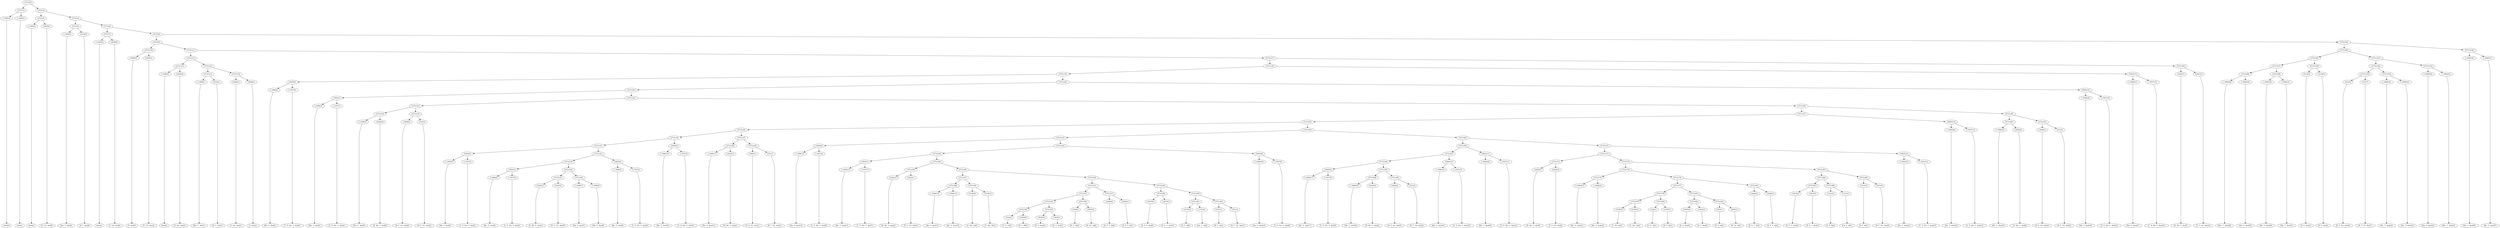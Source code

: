 digraph sample{
"L-1985(0)"->"[Ais](0)"
"L-1985(1)"->"[Ais](1)"
"L5721(1)"->"L-1985(0)"
"L5721(1)"->"L-1985(1)"
"L-1985(2)"->"[Ais](2)"
"L2839(0)"->"[F  Gis  Ais](0)"
"L5721(3)"->"L-1985(2)"
"L5721(3)"->"L2839(0)"
"L-1896(0)"->"[Dis  G  Ais](0)"
"L4154(0)"->"[D  F  Ais](0)"
"L5721(5)"->"L-1896(0)"
"L5721(5)"->"L4154(0)"
"L-1985(3)"->"[Ais](3)"
"L2838(0)"->"[C  Gis  Ais](0)"
"L5721(7)"->"L-1985(3)"
"L5721(7)"->"L2838(0)"
"L4984(0)"->"[G  Ais](0)"
"L2839(1)"->"[F  Gis  Ais](1)"
"L5721(10)"->"L4984(0)"
"L5721(10)"->"L2839(1)"
"L-1985(4)"->"[Ais](4)"
"L2839(2)"->"[F  Gis  Ais](2)"
"L5721(13)"->"L-1985(4)"
"L5721(13)"->"L2839(2)"
"L-1896(1)"->"[Dis  G  Ais](1)"
"L4154(1)"->"[D  F  Ais](1)"
"L5721(15)"->"L-1896(1)"
"L5721(15)"->"L4154(1)"
"L2838(1)"->"[C  Gis  Ais](1)"
"L4984(1)"->"[G  Ais](1)"
"L5721(16)"->"L2838(1)"
"L5721(16)"->"L4984(1)"
"L5721(14)"->"L5721(15)"
"L5721(14)"->"L5721(16)"
"L5721(12)"->"L5721(13)"
"L5721(12)"->"L5721(14)"
"L-1896(2)"->"[Dis  G  Ais](2)"
"L-1957(0)"->"[C  D  Dis  G  Ais](0)"
"L5605(0)"->"L-1896(2)"
"L5605(0)"->"L-1957(0)"
"L-1896(3)"->"[Dis  G  Ais](3)"
"L-1957(1)"->"[C  D  Dis  G  Ais](1)"
"L5605(1)"->"L-1896(3)"
"L5605(1)"->"L-1957(1)"
"L-1896(4)"->"[Dis  G  Ais](4)"
"L4262(0)"->"[D  Dis  G  Ais](0)"
"L5721(24)"->"L-1896(4)"
"L5721(24)"->"L4262(0)"
"L3606(0)"->"[D  E  Gis  Ais](0)"
"L521(0)"->"[D  F  Gis  Ais](0)"
"L5721(25)"->"L3606(0)"
"L5721(25)"->"L521(0)"
"L5721(23)"->"L5721(24)"
"L5721(23)"->"L5721(25)"
"L-1896(5)"->"[Dis  G  Ais](5)"
"L-1957(2)"->"[C  D  Dis  G  Ais](2)"
"L5605(2)"->"L-1896(5)"
"L5605(2)"->"L-1957(2)"
"L-1896(6)"->"[Dis  G  Ais](6)"
"L-1957(3)"->"[C  D  Dis  G  Ais](3)"
"L5605(3)"->"L-1896(6)"
"L5605(3)"->"L-1957(3)"
"L4262(1)"->"[D  Dis  G  Ais](1)"
"L2923(0)"->"[F  G  Gis  Ais](0)"
"L5721(35)"->"L4262(1)"
"L5721(35)"->"L2923(0)"
"L-1896(7)"->"[Dis  G  Ais](7)"
"L-1896(8)"->"[Dis  G  Ais](8)"
"L5721(36)"->"L-1896(7)"
"L5721(36)"->"L-1896(8)"
"L5721(34)"->"L5721(35)"
"L5721(34)"->"L5721(36)"
"L5721(33)"->"L5605(3)"
"L5721(33)"->"L5721(34)"
"L-1896(9)"->"[Dis  G  Ais](9)"
"L-1957(4)"->"[C  D  Dis  G  Ais](4)"
"L5605(4)"->"L-1896(9)"
"L5605(4)"->"L-1957(4)"
"L5721(32)"->"L5721(33)"
"L5721(32)"->"L5605(4)"
"L5721(31)"->"L5605(2)"
"L5721(31)"->"L5721(32)"
"L-1896(10)"->"[Dis  G  Ais](10)"
"L-1957(5)"->"[C  D  Dis  G  Ais](5)"
"L5605(5)"->"L-1896(10)"
"L5605(5)"->"L-1957(5)"
"L5721(30)"->"L5721(31)"
"L5721(30)"->"L5605(5)"
"L-1896(11)"->"[Dis  G  Ais](11)"
"L4262(2)"->"[D  Dis  G  Ais](2)"
"L5721(38)"->"L-1896(11)"
"L5721(38)"->"L4262(2)"
"L3606(1)"->"[D  E  Gis  Ais](1)"
"L521(1)"->"[D  F  Gis  Ais](1)"
"L5721(39)"->"L3606(1)"
"L5721(39)"->"L521(1)"
"L5721(37)"->"L5721(38)"
"L5721(37)"->"L5721(39)"
"L5721(29)"->"L5721(30)"
"L5721(29)"->"L5721(37)"
"L-1896(12)"->"[Dis  G  Ais](12)"
"L-1957(6)"->"[C  D  Dis  G  Ais](6)"
"L5605(6)"->"L-1896(12)"
"L5605(6)"->"L-1957(6)"
"L-1896(13)"->"[Dis  G  Ais](13)"
"L-1957(7)"->"[C  D  Dis  G  Ais](7)"
"L5605(7)"->"L-1896(13)"
"L5605(7)"->"L-1957(7)"
"L4262(3)"->"[D  Dis  G  Ais](3)"
"L2923(1)"->"[F  G  Gis  Ais](1)"
"L5721(45)"->"L4262(3)"
"L5721(45)"->"L2923(1)"
"L-1896(14)"->"[Dis  G  Ais](14)"
"L-1896(15)"->"[Dis  G  Ais](15)"
"L5721(48)"->"L-1896(14)"
"L5721(48)"->"L-1896(15)"
"L5190(0)"->"[C  Dis  G](0)"
"L5190(1)"->"[C  Dis  G](1)"
"L5721(49)"->"L5190(0)"
"L5721(49)"->"L5190(1)"
"L5721(47)"->"L5721(48)"
"L5721(47)"->"L5721(49)"
"L524(0)"->"[C  D  G](0)"
"L2350(0)"->"[D  G  B](0)"
"L5721(54)"->"L524(0)"
"L5721(54)"->"L2350(0)"
"L3635(0)"->"[D  G  Ais](0)"
"L3635(1)"->"[D  G  Ais](1)"
"L5721(55)"->"L3635(0)"
"L5721(55)"->"L3635(1)"
"L5721(53)"->"L5721(54)"
"L5721(53)"->"L5721(55)"
"L563(0)"->"[D  G  A](0)"
"L4935(0)"->"[D  Fis  A](0)"
"L5721(56)"->"L563(0)"
"L5721(56)"->"L4935(0)"
"L5721(52)"->"L5721(53)"
"L5721(52)"->"L5721(56)"
"L4266(0)"->"[D  E  F  A](0)"
"L4266(1)"->"[D  E  F  A](1)"
"L5721(57)"->"L4266(0)"
"L5721(57)"->"L4266(1)"
"L5721(51)"->"L5721(52)"
"L5721(51)"->"L5721(57)"
"L3670(0)"->"[D  E  G  Ais](0)"
"L3670(1)"->"[D  E  G  Ais](1)"
"L5721(59)"->"L3670(0)"
"L5721(59)"->"L3670(1)"
"L2312(0)"->"[D  F  A](0)"
"L1312(0)"->"[Cis  E  A](0)"
"L5721(61)"->"L2312(0)"
"L5721(61)"->"L1312(0)"
"L2312(1)"->"[D  F  A](1)"
"L521(2)"->"[D  F  Gis  Ais](2)"
"L5721(62)"->"L2312(1)"
"L5721(62)"->"L521(2)"
"L5721(60)"->"L5721(61)"
"L5721(60)"->"L5721(62)"
"L5721(58)"->"L5721(59)"
"L5721(58)"->"L5721(60)"
"L5721(50)"->"L5721(51)"
"L5721(50)"->"L5721(58)"
"L5721(46)"->"L5721(47)"
"L5721(46)"->"L5721(50)"
"L5721(44)"->"L5721(45)"
"L5721(44)"->"L5721(46)"
"L5721(43)"->"L5605(7)"
"L5721(43)"->"L5721(44)"
"L-1896(16)"->"[Dis  G  Ais](16)"
"L-1957(8)"->"[C  D  Dis  G  Ais](8)"
"L5605(8)"->"L-1896(16)"
"L5605(8)"->"L-1957(8)"
"L5721(42)"->"L5721(43)"
"L5721(42)"->"L5605(8)"
"L5721(41)"->"L5605(6)"
"L5721(41)"->"L5721(42)"
"L-1896(17)"->"[Dis  G  Ais](17)"
"L-1957(9)"->"[C  D  Dis  G  Ais](9)"
"L5605(9)"->"L-1896(17)"
"L5605(9)"->"L-1957(9)"
"L-1896(18)"->"[Dis  G  Ais](18)"
"L4262(4)"->"[D  Dis  G  Ais](4)"
"L5721(68)"->"L-1896(18)"
"L5721(68)"->"L4262(4)"
"L3606(2)"->"[D  E  Gis  Ais](2)"
"L521(3)"->"[D  F  Gis  Ais](3)"
"L5721(69)"->"L3606(2)"
"L5721(69)"->"L521(3)"
"L5721(67)"->"L5721(68)"
"L5721(67)"->"L5721(69)"
"L5721(66)"->"L5605(9)"
"L5721(66)"->"L5721(67)"
"L-1896(19)"->"[Dis  G  Ais](19)"
"L-1957(10)"->"[C  D  Dis  G  Ais](10)"
"L5605(10)"->"L-1896(19)"
"L5605(10)"->"L-1957(10)"
"L5721(65)"->"L5721(66)"
"L5721(65)"->"L5605(10)"
"L-1896(20)"->"[Dis  G  Ais](20)"
"L-1957(11)"->"[C  D  Dis  G  Ais](11)"
"L5605(11)"->"L-1896(20)"
"L5605(11)"->"L-1957(11)"
"L5721(64)"->"L5721(65)"
"L5721(64)"->"L5605(11)"
"L4262(5)"->"[D  Dis  G  Ais](5)"
"L2923(2)"->"[F  G  Gis  Ais](2)"
"L5721(72)"->"L4262(5)"
"L5721(72)"->"L2923(2)"
"L-1896(21)"->"[Dis  G  Ais](21)"
"L-1896(22)"->"[Dis  G  Ais](22)"
"L5721(75)"->"L-1896(21)"
"L5721(75)"->"L-1896(22)"
"L5190(2)"->"[C  Dis  G](2)"
"L5190(3)"->"[C  Dis  G](3)"
"L5721(79)"->"L5190(2)"
"L5721(79)"->"L5190(3)"
"L524(1)"->"[C  D  G](1)"
"L2350(1)"->"[D  G  B](1)"
"L5721(80)"->"L524(1)"
"L5721(80)"->"L2350(1)"
"L5721(78)"->"L5721(79)"
"L5721(78)"->"L5721(80)"
"L3635(2)"->"[D  G  Ais](2)"
"L3635(3)"->"[D  G  Ais](3)"
"L5721(82)"->"L3635(2)"
"L5721(82)"->"L3635(3)"
"L563(1)"->"[D  G  A](1)"
"L4935(1)"->"[D  Fis  A](1)"
"L5721(83)"->"L563(1)"
"L5721(83)"->"L4935(1)"
"L5721(81)"->"L5721(82)"
"L5721(81)"->"L5721(83)"
"L5721(77)"->"L5721(78)"
"L5721(77)"->"L5721(81)"
"L4266(2)"->"[D  E  F  A](2)"
"L4266(3)"->"[D  E  F  A](3)"
"L5721(84)"->"L4266(2)"
"L5721(84)"->"L4266(3)"
"L5721(76)"->"L5721(77)"
"L5721(76)"->"L5721(84)"
"L5721(74)"->"L5721(75)"
"L5721(74)"->"L5721(76)"
"L3670(2)"->"[D  E  G  Ais](2)"
"L3670(3)"->"[D  E  G  Ais](3)"
"L5721(87)"->"L3670(2)"
"L5721(87)"->"L3670(3)"
"L2312(2)"->"[D  F  A](2)"
"L1312(1)"->"[Cis  E  A](1)"
"L5721(88)"->"L2312(2)"
"L5721(88)"->"L1312(1)"
"L5721(86)"->"L5721(87)"
"L5721(86)"->"L5721(88)"
"L2312(3)"->"[D  F  A](3)"
"L521(4)"->"[D  F  Gis  Ais](4)"
"L5721(89)"->"L2312(3)"
"L5721(89)"->"L521(4)"
"L5721(85)"->"L5721(86)"
"L5721(85)"->"L5721(89)"
"L5721(73)"->"L5721(74)"
"L5721(73)"->"L5721(85)"
"L5721(71)"->"L5721(72)"
"L5721(71)"->"L5721(73)"
"L-1896(23)"->"[Dis  G  Ais](23)"
"L-1957(12)"->"[C  D  Dis  G  Ais](12)"
"L5605(12)"->"L-1896(23)"
"L5605(12)"->"L-1957(12)"
"L5721(70)"->"L5721(71)"
"L5721(70)"->"L5605(12)"
"L5721(63)"->"L5721(64)"
"L5721(63)"->"L5721(70)"
"L5721(40)"->"L5721(41)"
"L5721(40)"->"L5721(63)"
"L5721(28)"->"L5721(29)"
"L5721(28)"->"L5721(40)"
"L-1896(24)"->"[Dis  G  Ais](24)"
"L-1957(13)"->"[C  D  Dis  G  Ais](13)"
"L5605(13)"->"L-1896(24)"
"L5605(13)"->"L-1957(13)"
"L5721(27)"->"L5721(28)"
"L5721(27)"->"L5605(13)"
"L-1896(25)"->"[Dis  G  Ais](25)"
"L4262(6)"->"[D  Dis  G  Ais](6)"
"L5721(91)"->"L-1896(25)"
"L5721(91)"->"L4262(6)"
"L3606(3)"->"[D  E  Gis  Ais](3)"
"L521(5)"->"[D  F  Gis  Ais](5)"
"L5721(92)"->"L3606(3)"
"L5721(92)"->"L521(5)"
"L5721(90)"->"L5721(91)"
"L5721(90)"->"L5721(92)"
"L5721(26)"->"L5721(27)"
"L5721(26)"->"L5721(90)"
"L5721(22)"->"L5721(23)"
"L5721(22)"->"L5721(26)"
"L5721(21)"->"L5605(1)"
"L5721(21)"->"L5721(22)"
"L-1896(26)"->"[Dis  G  Ais](26)"
"L-1957(14)"->"[C  D  Dis  G  Ais](14)"
"L5605(14)"->"L-1896(26)"
"L5605(14)"->"L-1957(14)"
"L5721(20)"->"L5721(21)"
"L5721(20)"->"L5605(14)"
"L5721(19)"->"L5605(0)"
"L5721(19)"->"L5721(20)"
"L-1896(27)"->"[Dis  G  Ais](27)"
"L-1957(15)"->"[C  D  Dis  G  Ais](15)"
"L5605(15)"->"L-1896(27)"
"L5605(15)"->"L-1957(15)"
"L5721(18)"->"L5721(19)"
"L5721(18)"->"L5605(15)"
"L4262(7)"->"[D  Dis  G  Ais](7)"
"L2923(3)"->"[F  G  Gis  Ais](3)"
"L5721(93)"->"L4262(7)"
"L5721(93)"->"L2923(3)"
"L5721(17)"->"L5721(18)"
"L5721(17)"->"L5721(93)"
"L5721(11)"->"L5721(12)"
"L5721(11)"->"L5721(17)"
"L5721(9)"->"L5721(10)"
"L5721(9)"->"L5721(11)"
"L-1896(28)"->"[Dis  G  Ais](28)"
"L-1896(29)"->"[Dis  G  Ais](29)"
"L5721(98)"->"L-1896(28)"
"L5721(98)"->"L-1896(29)"
"L-1896(30)"->"[Dis  G  Ais](30)"
"L-1896(31)"->"[Dis  G  Ais](31)"
"L5721(99)"->"L-1896(30)"
"L5721(99)"->"L-1896(31)"
"L5721(97)"->"L5721(98)"
"L5721(97)"->"L5721(99)"
"L4154(2)"->"[D  F  Ais](2)"
"L4154(3)"->"[D  F  Ais](3)"
"L5721(100)"->"L4154(2)"
"L5721(100)"->"L4154(3)"
"L5721(96)"->"L5721(97)"
"L5721(96)"->"L5721(100)"
"L521(6)"->"[D  F  Gis  Ais](6)"
"L521(7)"->"[D  F  Gis  Ais](7)"
"L5721(103)"->"L521(6)"
"L5721(103)"->"L521(7)"
"L-1896(32)"->"[Dis  G  Ais](32)"
"L-1896(33)"->"[Dis  G  Ais](33)"
"L5721(104)"->"L-1896(32)"
"L5721(104)"->"L-1896(33)"
"L5721(102)"->"L5721(103)"
"L5721(102)"->"L5721(104)"
"L-1896(34)"->"[Dis  G  Ais](34)"
"L-1896(35)"->"[Dis  G  Ais](35)"
"L5721(105)"->"L-1896(34)"
"L5721(105)"->"L-1896(35)"
"L5721(101)"->"L5721(102)"
"L5721(101)"->"L5721(105)"
"L5721(95)"->"L5721(96)"
"L5721(95)"->"L5721(101)"
"L-1896(36)"->"[Dis  G  Ais](36)"
"L-1896(37)"->"[Dis  G  Ais](37)"
"L5721(106)"->"L-1896(36)"
"L5721(106)"->"L-1896(37)"
"L5721(94)"->"L5721(95)"
"L5721(94)"->"L5721(106)"
"L5721(8)"->"L5721(9)"
"L5721(8)"->"L5721(94)"
"L5721(6)"->"L5721(7)"
"L5721(6)"->"L5721(8)"
"L5721(4)"->"L5721(5)"
"L5721(4)"->"L5721(6)"
"L5721(2)"->"L5721(3)"
"L5721(2)"->"L5721(4)"
"L5721(0)"->"L5721(1)"
"L5721(0)"->"L5721(2)"
{rank = min; "L5721(0)"}
{rank = same; "L5721(1)"; "L5721(2)";}
{rank = same; "L-1985(0)"; "L-1985(1)"; "L5721(3)"; "L5721(4)";}
{rank = same; "L-1985(2)"; "L2839(0)"; "L5721(5)"; "L5721(6)";}
{rank = same; "L-1896(0)"; "L4154(0)"; "L5721(7)"; "L5721(8)";}
{rank = same; "L-1985(3)"; "L2838(0)"; "L5721(9)"; "L5721(94)";}
{rank = same; "L5721(10)"; "L5721(11)"; "L5721(95)"; "L5721(106)";}
{rank = same; "L4984(0)"; "L2839(1)"; "L5721(12)"; "L5721(17)"; "L5721(96)"; "L5721(101)"; "L-1896(36)"; "L-1896(37)";}
{rank = same; "L5721(13)"; "L5721(14)"; "L5721(18)"; "L5721(93)"; "L5721(97)"; "L5721(100)"; "L5721(102)"; "L5721(105)";}
{rank = same; "L-1985(4)"; "L2839(2)"; "L5721(15)"; "L5721(16)"; "L5721(19)"; "L5605(15)"; "L4262(7)"; "L2923(3)"; "L5721(98)"; "L5721(99)"; "L4154(2)"; "L4154(3)"; "L5721(103)"; "L5721(104)"; "L-1896(34)"; "L-1896(35)";}
{rank = same; "L-1896(1)"; "L4154(1)"; "L2838(1)"; "L4984(1)"; "L5605(0)"; "L5721(20)"; "L-1896(27)"; "L-1957(15)"; "L-1896(28)"; "L-1896(29)"; "L-1896(30)"; "L-1896(31)"; "L521(6)"; "L521(7)"; "L-1896(32)"; "L-1896(33)";}
{rank = same; "L-1896(2)"; "L-1957(0)"; "L5721(21)"; "L5605(14)";}
{rank = same; "L5605(1)"; "L5721(22)"; "L-1896(26)"; "L-1957(14)";}
{rank = same; "L-1896(3)"; "L-1957(1)"; "L5721(23)"; "L5721(26)";}
{rank = same; "L5721(24)"; "L5721(25)"; "L5721(27)"; "L5721(90)";}
{rank = same; "L-1896(4)"; "L4262(0)"; "L3606(0)"; "L521(0)"; "L5721(28)"; "L5605(13)"; "L5721(91)"; "L5721(92)";}
{rank = same; "L5721(29)"; "L5721(40)"; "L-1896(24)"; "L-1957(13)"; "L-1896(25)"; "L4262(6)"; "L3606(3)"; "L521(5)";}
{rank = same; "L5721(30)"; "L5721(37)"; "L5721(41)"; "L5721(63)";}
{rank = same; "L5721(31)"; "L5605(5)"; "L5721(38)"; "L5721(39)"; "L5605(6)"; "L5721(42)"; "L5721(64)"; "L5721(70)";}
{rank = same; "L5605(2)"; "L5721(32)"; "L-1896(10)"; "L-1957(5)"; "L-1896(11)"; "L4262(2)"; "L3606(1)"; "L521(1)"; "L-1896(12)"; "L-1957(6)"; "L5721(43)"; "L5605(8)"; "L5721(65)"; "L5605(11)"; "L5721(71)"; "L5605(12)";}
{rank = same; "L-1896(5)"; "L-1957(2)"; "L5721(33)"; "L5605(4)"; "L5605(7)"; "L5721(44)"; "L-1896(16)"; "L-1957(8)"; "L5721(66)"; "L5605(10)"; "L-1896(20)"; "L-1957(11)"; "L5721(72)"; "L5721(73)"; "L-1896(23)"; "L-1957(12)";}
{rank = same; "L5605(3)"; "L5721(34)"; "L-1896(9)"; "L-1957(4)"; "L-1896(13)"; "L-1957(7)"; "L5721(45)"; "L5721(46)"; "L5605(9)"; "L5721(67)"; "L-1896(19)"; "L-1957(10)"; "L4262(5)"; "L2923(2)"; "L5721(74)"; "L5721(85)";}
{rank = same; "L-1896(6)"; "L-1957(3)"; "L5721(35)"; "L5721(36)"; "L4262(3)"; "L2923(1)"; "L5721(47)"; "L5721(50)"; "L-1896(17)"; "L-1957(9)"; "L5721(68)"; "L5721(69)"; "L5721(75)"; "L5721(76)"; "L5721(86)"; "L5721(89)";}
{rank = same; "L4262(1)"; "L2923(0)"; "L-1896(7)"; "L-1896(8)"; "L5721(48)"; "L5721(49)"; "L5721(51)"; "L5721(58)"; "L-1896(18)"; "L4262(4)"; "L3606(2)"; "L521(3)"; "L-1896(21)"; "L-1896(22)"; "L5721(77)"; "L5721(84)"; "L5721(87)"; "L5721(88)"; "L2312(3)"; "L521(4)";}
{rank = same; "L-1896(14)"; "L-1896(15)"; "L5190(0)"; "L5190(1)"; "L5721(52)"; "L5721(57)"; "L5721(59)"; "L5721(60)"; "L5721(78)"; "L5721(81)"; "L4266(2)"; "L4266(3)"; "L3670(2)"; "L3670(3)"; "L2312(2)"; "L1312(1)";}
{rank = same; "L5721(53)"; "L5721(56)"; "L4266(0)"; "L4266(1)"; "L3670(0)"; "L3670(1)"; "L5721(61)"; "L5721(62)"; "L5721(79)"; "L5721(80)"; "L5721(82)"; "L5721(83)";}
{rank = same; "L5721(54)"; "L5721(55)"; "L563(0)"; "L4935(0)"; "L2312(0)"; "L1312(0)"; "L2312(1)"; "L521(2)"; "L5190(2)"; "L5190(3)"; "L524(1)"; "L2350(1)"; "L3635(2)"; "L3635(3)"; "L563(1)"; "L4935(1)";}
{rank = same; "L524(0)"; "L2350(0)"; "L3635(0)"; "L3635(1)";}
{rank = max; "[Ais](0)"; "[Ais](1)"; "[Ais](2)"; "[Ais](3)"; "[Ais](4)"; "[C  D  Dis  G  Ais](0)"; "[C  D  Dis  G  Ais](1)"; "[C  D  Dis  G  Ais](10)"; "[C  D  Dis  G  Ais](11)"; "[C  D  Dis  G  Ais](12)"; "[C  D  Dis  G  Ais](13)"; "[C  D  Dis  G  Ais](14)"; "[C  D  Dis  G  Ais](15)"; "[C  D  Dis  G  Ais](2)"; "[C  D  Dis  G  Ais](3)"; "[C  D  Dis  G  Ais](4)"; "[C  D  Dis  G  Ais](5)"; "[C  D  Dis  G  Ais](6)"; "[C  D  Dis  G  Ais](7)"; "[C  D  Dis  G  Ais](8)"; "[C  D  Dis  G  Ais](9)"; "[C  D  G](0)"; "[C  D  G](1)"; "[C  Dis  G](0)"; "[C  Dis  G](1)"; "[C  Dis  G](2)"; "[C  Dis  G](3)"; "[C  Gis  Ais](0)"; "[C  Gis  Ais](1)"; "[Cis  E  A](0)"; "[Cis  E  A](1)"; "[D  Dis  G  Ais](0)"; "[D  Dis  G  Ais](1)"; "[D  Dis  G  Ais](2)"; "[D  Dis  G  Ais](3)"; "[D  Dis  G  Ais](4)"; "[D  Dis  G  Ais](5)"; "[D  Dis  G  Ais](6)"; "[D  Dis  G  Ais](7)"; "[D  E  F  A](0)"; "[D  E  F  A](1)"; "[D  E  F  A](2)"; "[D  E  F  A](3)"; "[D  E  G  Ais](0)"; "[D  E  G  Ais](1)"; "[D  E  G  Ais](2)"; "[D  E  G  Ais](3)"; "[D  E  Gis  Ais](0)"; "[D  E  Gis  Ais](1)"; "[D  E  Gis  Ais](2)"; "[D  E  Gis  Ais](3)"; "[D  F  A](0)"; "[D  F  A](1)"; "[D  F  A](2)"; "[D  F  A](3)"; "[D  F  Ais](0)"; "[D  F  Ais](1)"; "[D  F  Ais](2)"; "[D  F  Ais](3)"; "[D  F  Gis  Ais](0)"; "[D  F  Gis  Ais](1)"; "[D  F  Gis  Ais](2)"; "[D  F  Gis  Ais](3)"; "[D  F  Gis  Ais](4)"; "[D  F  Gis  Ais](5)"; "[D  F  Gis  Ais](6)"; "[D  F  Gis  Ais](7)"; "[D  Fis  A](0)"; "[D  Fis  A](1)"; "[D  G  A](0)"; "[D  G  A](1)"; "[D  G  Ais](0)"; "[D  G  Ais](1)"; "[D  G  Ais](2)"; "[D  G  Ais](3)"; "[D  G  B](0)"; "[D  G  B](1)"; "[Dis  G  Ais](0)"; "[Dis  G  Ais](1)"; "[Dis  G  Ais](10)"; "[Dis  G  Ais](11)"; "[Dis  G  Ais](12)"; "[Dis  G  Ais](13)"; "[Dis  G  Ais](14)"; "[Dis  G  Ais](15)"; "[Dis  G  Ais](16)"; "[Dis  G  Ais](17)"; "[Dis  G  Ais](18)"; "[Dis  G  Ais](19)"; "[Dis  G  Ais](2)"; "[Dis  G  Ais](20)"; "[Dis  G  Ais](21)"; "[Dis  G  Ais](22)"; "[Dis  G  Ais](23)"; "[Dis  G  Ais](24)"; "[Dis  G  Ais](25)"; "[Dis  G  Ais](26)"; "[Dis  G  Ais](27)"; "[Dis  G  Ais](28)"; "[Dis  G  Ais](29)"; "[Dis  G  Ais](3)"; "[Dis  G  Ais](30)"; "[Dis  G  Ais](31)"; "[Dis  G  Ais](32)"; "[Dis  G  Ais](33)"; "[Dis  G  Ais](34)"; "[Dis  G  Ais](35)"; "[Dis  G  Ais](36)"; "[Dis  G  Ais](37)"; "[Dis  G  Ais](4)"; "[Dis  G  Ais](5)"; "[Dis  G  Ais](6)"; "[Dis  G  Ais](7)"; "[Dis  G  Ais](8)"; "[Dis  G  Ais](9)"; "[F  G  Gis  Ais](0)"; "[F  G  Gis  Ais](1)"; "[F  G  Gis  Ais](2)"; "[F  G  Gis  Ais](3)"; "[F  Gis  Ais](0)"; "[F  Gis  Ais](1)"; "[F  Gis  Ais](2)"; "[G  Ais](0)"; "[G  Ais](1)";}
}
